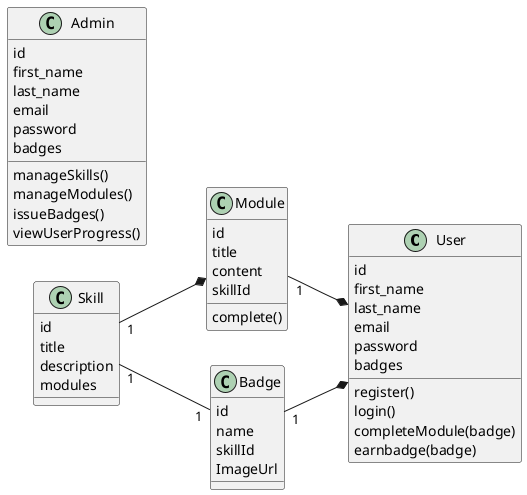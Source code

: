 @startuml
left to right direction
class User as "User"{
  id
  first_name
  last_name
  email
  password
  badges
  register()
  login()
  completeModule(badge)
  earnbadge(badge)
}

class Skill as "Skill"{
    id
    title
    description
    modules
}

class Module as "Module"{
  id
  title
  content
  skillId
  complete()
}

class Badge as "Badge"{
  id
  name
  skillId
  ImageUrl
}

class Admin as "Admin"{
    id
    first_name
    last_name
    email
    password
    badges
    manageSkills()
    manageModules()
    issueBadges()
    viewUserProgress()
}


"Skill" "1"--* "Module"
"Skill" "1"--"1" "Badge"

"Module" "1"--* "User"

"Badge" "1"--* "User"

@enduml